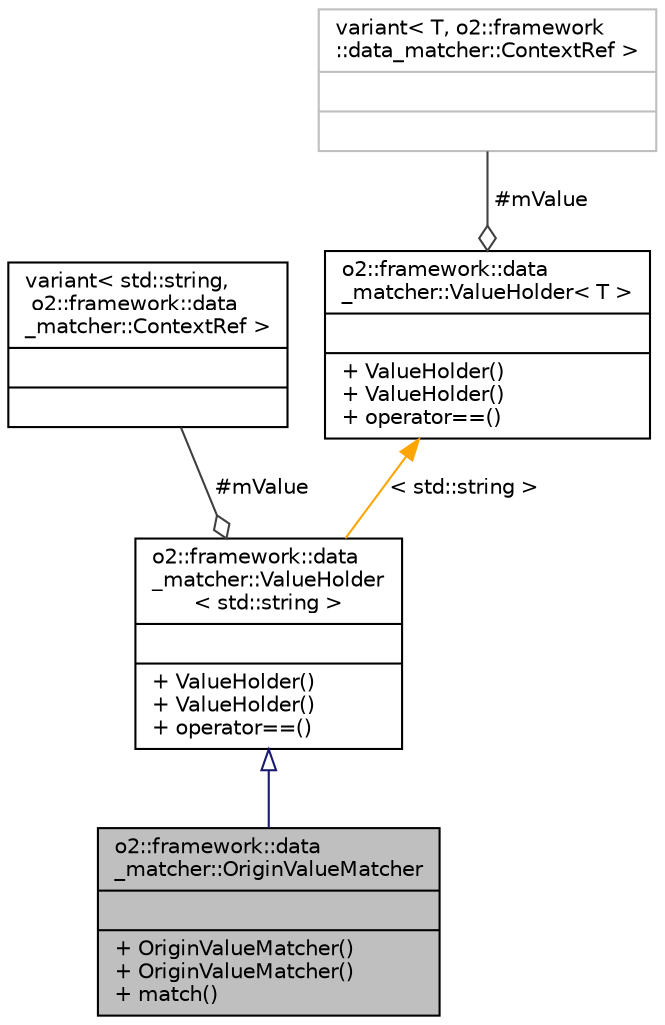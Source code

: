 digraph "o2::framework::data_matcher::OriginValueMatcher"
{
 // INTERACTIVE_SVG=YES
  bgcolor="transparent";
  edge [fontname="Helvetica",fontsize="10",labelfontname="Helvetica",labelfontsize="10"];
  node [fontname="Helvetica",fontsize="10",shape=record];
  Node1 [label="{o2::framework::data\l_matcher::OriginValueMatcher\n||+ OriginValueMatcher()\l+ OriginValueMatcher()\l+ match()\l}",height=0.2,width=0.4,color="black", fillcolor="grey75", style="filled" fontcolor="black"];
  Node2 -> Node1 [dir="back",color="midnightblue",fontsize="10",style="solid",arrowtail="onormal",fontname="Helvetica"];
  Node2 [label="{o2::framework::data\l_matcher::ValueHolder\l\< std::string \>\n||+ ValueHolder()\l+ ValueHolder()\l+ operator==()\l}",height=0.2,width=0.4,color="black",URL="$dc/d72/classo2_1_1framework_1_1data__matcher_1_1ValueHolder.html"];
  Node3 -> Node2 [color="grey25",fontsize="10",style="solid",label=" #mValue" ,arrowhead="odiamond",fontname="Helvetica"];
  Node3 [label="{variant\< std::string,\l o2::framework::data\l_matcher::ContextRef \>\n||}",height=0.2,width=0.4,color="black",URL="$d8/dca/classstd_1_1variant_3_01std_1_1string_00_01o2_1_1framework_1_1data__matcher_1_1ContextRef_01_4.html"];
  Node4 -> Node2 [dir="back",color="orange",fontsize="10",style="solid",label=" \< std::string \>" ,fontname="Helvetica"];
  Node4 [label="{o2::framework::data\l_matcher::ValueHolder\< T \>\n||+ ValueHolder()\l+ ValueHolder()\l+ operator==()\l}",height=0.2,width=0.4,color="black",URL="$dc/d72/classo2_1_1framework_1_1data__matcher_1_1ValueHolder.html"];
  Node5 -> Node4 [color="grey25",fontsize="10",style="solid",label=" #mValue" ,arrowhead="odiamond",fontname="Helvetica"];
  Node5 [label="{variant\< T, o2::framework\l::data_matcher::ContextRef \>\n||}",height=0.2,width=0.4,color="grey75"];
}
